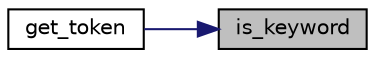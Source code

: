 digraph "is_keyword"
{
 // LATEX_PDF_SIZE
  edge [fontname="Helvetica",fontsize="10",labelfontname="Helvetica",labelfontsize="10"];
  node [fontname="Helvetica",fontsize="10",shape=record];
  rankdir="RL";
  Node1 [label="is_keyword",height=0.2,width=0.4,color="black", fillcolor="grey75", style="filled", fontcolor="black",tooltip=" "];
  Node1 -> Node2 [dir="back",color="midnightblue",fontsize="10",style="solid",fontname="Helvetica"];
  Node2 [label="get_token",height=0.2,width=0.4,color="black", fillcolor="white", style="filled",URL="$Lexical__analyser_8c.html#a1b68532a422d65e0eab79e3011af906e",tooltip=" "];
}
